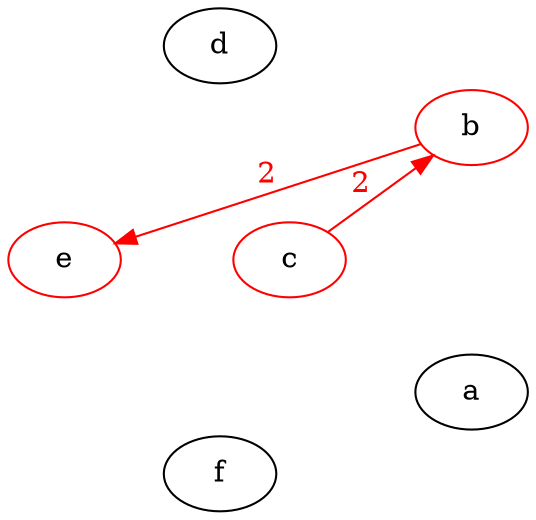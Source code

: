 digraph G {
	graph [layout=twopi, root=c, ranksep=1.5]
	a b[color=red] c[color=red] d e[color=red] f
    {c} -> {b} [label="2", fontcolor=red color=red]
    {b} -> {e} [label="2", fontcolor=red color=red]
    {d} -> {f} [label="3", arrowhead=none, style=invis]
    {f} -> {a} [label="2", arrowhead=none, style=invis]

	{a} -> {b} [label="3", arrowhead=none, style=invis]
	{a} -> {c} [label="3", arrowhead=none, style=invis]
    {a} -> {d} [label="4", arrowhead=none, style=invis]
    {a} -> {e} [label="2", arrowhead=none, style=invis]
    {b} -> {d} [label="4", arrowhead=none, style=invis]
    {b} -> {f} [label="5", arrowhead=none, style=invis]
    {c} -> {d} [label="4", arrowhead=none, style=invis]
    {c} -> {e} [label="4", arrowhead=none, style=invis]
    {c} -> {f} [label="5", arrowhead=none, style=invis]
    {d} -> {e} [label="4", arrowhead=none, style=invis]
    {e} -> {f} [label="4", arrowhead=none, style=invis]
}
